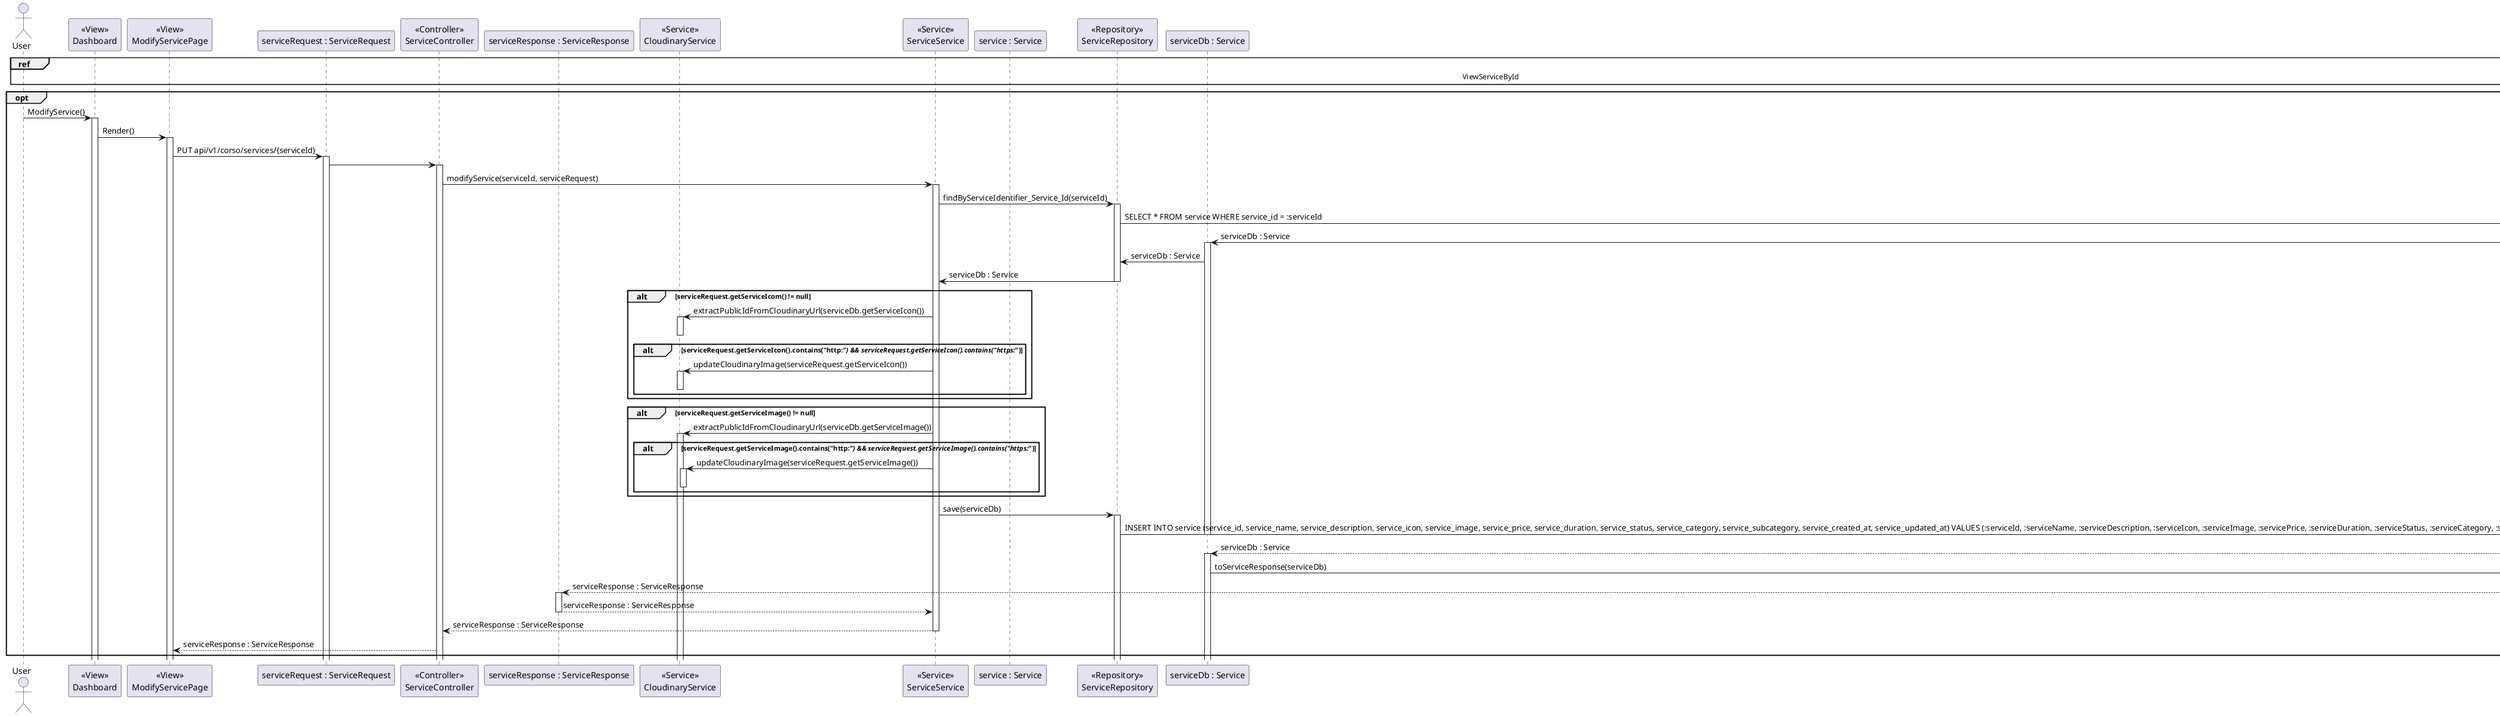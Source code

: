 @startuml
actor User

participant "<<View>>\nDashboard" as DashB

participant "<<View>>\nModifyServicePage" as ModServP

participant "serviceRequest : ServiceRequest" as Sq

participant "<<Controller>>\nServiceController" as Sc

participant "serviceResponse : ServiceResponse" as Sr

participant "<<Service>>\nCloudinaryService" as Cs

participant "<<Service>>\nServiceService" as Ss


participant "service : Service" as S


participant "<<Repository>>\nServiceRepository" as Srep

participant "serviceDb : Service" as Sdb

participant "Database" as Db

participant "ServiceResponseMapper" as SresM

participant "ServiceRequestMapper" as SreqM

ref over User, DashB, ModServP, Sq, Sc, Sr, Ss, S, Srep, Sdb, Db, SresM, SreqM
    ViewServiceById
end ref

opt

User -> DashB : ModifyService()
activate DashB

DashB -> ModServP : Render()
activate ModServP

ModServP -> Sq : PUT api/v1/corso/services/{serviceId}
activate Sq

Sq -> Sc

activate Sc

Sc -> Ss : modifyService(serviceId, serviceRequest)
activate Ss

Ss -> Srep: findByServiceIdentifier_Service_Id(serviceId)

activate Srep

Srep -> Db: SELECT * FROM service WHERE service_id = :serviceId

activate Db

Db -> Sdb: serviceDb : Service

deactivate Db

activate Sdb

Sdb -> Srep: serviceDb : Service

Srep -> Ss: serviceDb : Service

deactivate Srep


alt serviceRequest.getServiceIcom() != null

       Ss -> Cs : extractPublicIdFromCloudinaryUrl(serviceDb.getServiceIcon())
       activate Cs

deactivate Cs
    alt serviceRequest.getServiceIcon().contains("http://") && serviceRequest.getServiceIcon().contains("https://")
        Ss -> Cs : updateCloudinaryImage(serviceRequest.getServiceIcon())
        activate Cs

        deactivate Cs

    end

end

alt serviceRequest.getServiceImage() != null

         Ss -> Cs : extractPublicIdFromCloudinaryUrl(serviceDb.getServiceImage())
         activate Cs

    alt serviceRequest.getServiceImage().contains("http://") && serviceRequest.getServiceImage().contains("https://")
        Ss -> Cs : updateCloudinaryImage(serviceRequest.getServiceImage())
        activate Cs

        deactivate Cs

    end

end


Ss -> Srep: save(serviceDb)

activate Srep

Srep -> Db: INSERT INTO service (service_id, service_name, service_description, service_icon, service_image, service_price, service_duration, service_status, service_category, service_subcategory, service_created_at, service_updated_at) VALUES (:serviceId, :serviceName, :serviceDescription, :serviceIcon, :serviceImage, :servicePrice, :serviceDuration, :serviceStatus, :serviceCategory, :serviceSubcategory, :serviceCreatedAt, :serviceUpdatedAt)
deactivate Sdb
activate Db

Db --> Sdb: serviceDb : Service

activate Sdb

Sdb -> SresM: toServiceResponse(serviceDb)

activate SresM

SresM --> Sr: serviceResponse : ServiceResponse

deactivate SresM
activate Sr

Sr --> Ss: serviceResponse : ServiceResponse

deactivate Sr

Ss --> Sc: serviceResponse : ServiceResponse

deactivate Ss

Sc --> ModServP: serviceResponse : ServiceResponse





end opt

@enduml